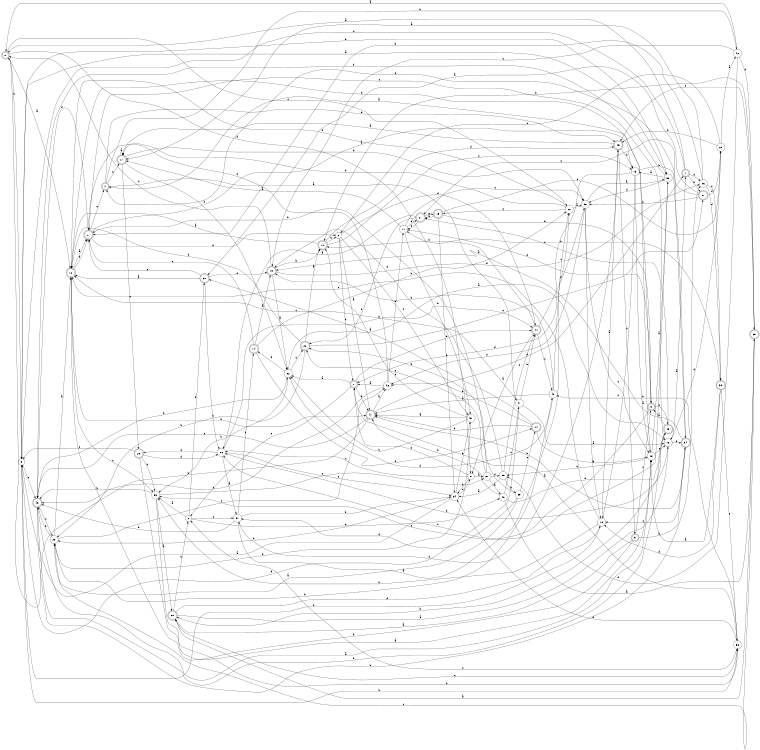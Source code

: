 digraph n47_10 {
__start0 [label="" shape="none"];

rankdir=LR;
size="8,5";

s0 [style="rounded,filled", color="black", fillcolor="white" shape="doublecircle", label="0"];
s1 [style="rounded,filled", color="black", fillcolor="white" shape="doublecircle", label="1"];
s2 [style="filled", color="black", fillcolor="white" shape="circle", label="2"];
s3 [style="filled", color="black", fillcolor="white" shape="circle", label="3"];
s4 [style="rounded,filled", color="black", fillcolor="white" shape="doublecircle", label="4"];
s5 [style="rounded,filled", color="black", fillcolor="white" shape="doublecircle", label="5"];
s6 [style="filled", color="black", fillcolor="white" shape="circle", label="6"];
s7 [style="rounded,filled", color="black", fillcolor="white" shape="doublecircle", label="7"];
s8 [style="filled", color="black", fillcolor="white" shape="circle", label="8"];
s9 [style="rounded,filled", color="black", fillcolor="white" shape="doublecircle", label="9"];
s10 [style="rounded,filled", color="black", fillcolor="white" shape="doublecircle", label="10"];
s11 [style="filled", color="black", fillcolor="white" shape="circle", label="11"];
s12 [style="rounded,filled", color="black", fillcolor="white" shape="doublecircle", label="12"];
s13 [style="filled", color="black", fillcolor="white" shape="circle", label="13"];
s14 [style="rounded,filled", color="black", fillcolor="white" shape="doublecircle", label="14"];
s15 [style="rounded,filled", color="black", fillcolor="white" shape="doublecircle", label="15"];
s16 [style="filled", color="black", fillcolor="white" shape="circle", label="16"];
s17 [style="rounded,filled", color="black", fillcolor="white" shape="doublecircle", label="17"];
s18 [style="filled", color="black", fillcolor="white" shape="circle", label="18"];
s19 [style="rounded,filled", color="black", fillcolor="white" shape="doublecircle", label="19"];
s20 [style="rounded,filled", color="black", fillcolor="white" shape="doublecircle", label="20"];
s21 [style="rounded,filled", color="black", fillcolor="white" shape="doublecircle", label="21"];
s22 [style="rounded,filled", color="black", fillcolor="white" shape="doublecircle", label="22"];
s23 [style="filled", color="black", fillcolor="white" shape="circle", label="23"];
s24 [style="rounded,filled", color="black", fillcolor="white" shape="doublecircle", label="24"];
s25 [style="filled", color="black", fillcolor="white" shape="circle", label="25"];
s26 [style="filled", color="black", fillcolor="white" shape="circle", label="26"];
s27 [style="rounded,filled", color="black", fillcolor="white" shape="doublecircle", label="27"];
s28 [style="rounded,filled", color="black", fillcolor="white" shape="doublecircle", label="28"];
s29 [style="filled", color="black", fillcolor="white" shape="circle", label="29"];
s30 [style="rounded,filled", color="black", fillcolor="white" shape="doublecircle", label="30"];
s31 [style="rounded,filled", color="black", fillcolor="white" shape="doublecircle", label="31"];
s32 [style="filled", color="black", fillcolor="white" shape="circle", label="32"];
s33 [style="filled", color="black", fillcolor="white" shape="circle", label="33"];
s34 [style="filled", color="black", fillcolor="white" shape="circle", label="34"];
s35 [style="rounded,filled", color="black", fillcolor="white" shape="doublecircle", label="35"];
s36 [style="filled", color="black", fillcolor="white" shape="circle", label="36"];
s37 [style="filled", color="black", fillcolor="white" shape="circle", label="37"];
s38 [style="rounded,filled", color="black", fillcolor="white" shape="doublecircle", label="38"];
s39 [style="filled", color="black", fillcolor="white" shape="circle", label="39"];
s40 [style="filled", color="black", fillcolor="white" shape="circle", label="40"];
s41 [style="filled", color="black", fillcolor="white" shape="circle", label="41"];
s42 [style="filled", color="black", fillcolor="white" shape="circle", label="42"];
s43 [style="rounded,filled", color="black", fillcolor="white" shape="doublecircle", label="43"];
s44 [style="rounded,filled", color="black", fillcolor="white" shape="doublecircle", label="44"];
s45 [style="rounded,filled", color="black", fillcolor="white" shape="doublecircle", label="45"];
s46 [style="filled", color="black", fillcolor="white" shape="circle", label="46"];
s47 [style="rounded,filled", color="black", fillcolor="white" shape="doublecircle", label="47"];
s48 [style="filled", color="black", fillcolor="white" shape="circle", label="48"];
s49 [style="rounded,filled", color="black", fillcolor="white" shape="doublecircle", label="49"];
s50 [style="filled", color="black", fillcolor="white" shape="circle", label="50"];
s51 [style="filled", color="black", fillcolor="white" shape="circle", label="51"];
s52 [style="filled", color="black", fillcolor="white" shape="circle", label="52"];
s53 [style="filled", color="black", fillcolor="white" shape="circle", label="53"];
s54 [style="rounded,filled", color="black", fillcolor="white" shape="doublecircle", label="54"];
s55 [style="filled", color="black", fillcolor="white" shape="circle", label="55"];
s56 [style="filled", color="black", fillcolor="white" shape="circle", label="56"];
s57 [style="filled", color="black", fillcolor="white" shape="circle", label="57"];
s0 -> s12 [label="a"];
s0 -> s3 [label="b"];
s0 -> s32 [label="c"];
s0 -> s8 [label="d"];
s1 -> s0 [label="a"];
s1 -> s31 [label="b"];
s1 -> s3 [label="c"];
s1 -> s36 [label="d"];
s2 -> s53 [label="a"];
s2 -> s30 [label="b"];
s2 -> s57 [label="c"];
s2 -> s48 [label="d"];
s3 -> s50 [label="a"];
s3 -> s56 [label="b"];
s3 -> s43 [label="c"];
s3 -> s50 [label="d"];
s4 -> s41 [label="a"];
s4 -> s42 [label="b"];
s4 -> s17 [label="c"];
s4 -> s45 [label="d"];
s5 -> s20 [label="a"];
s5 -> s54 [label="b"];
s5 -> s9 [label="c"];
s5 -> s12 [label="d"];
s6 -> s47 [label="a"];
s6 -> s7 [label="b"];
s6 -> s51 [label="c"];
s6 -> s44 [label="d"];
s7 -> s52 [label="a"];
s7 -> s47 [label="b"];
s7 -> s2 [label="c"];
s7 -> s44 [label="d"];
s8 -> s37 [label="a"];
s8 -> s7 [label="b"];
s8 -> s26 [label="c"];
s8 -> s34 [label="d"];
s9 -> s4 [label="a"];
s9 -> s49 [label="b"];
s9 -> s26 [label="c"];
s9 -> s11 [label="d"];
s10 -> s12 [label="a"];
s10 -> s6 [label="b"];
s10 -> s13 [label="c"];
s10 -> s45 [label="d"];
s11 -> s17 [label="a"];
s11 -> s51 [label="b"];
s11 -> s39 [label="c"];
s11 -> s21 [label="d"];
s12 -> s27 [label="a"];
s12 -> s47 [label="b"];
s12 -> s53 [label="c"];
s12 -> s27 [label="d"];
s13 -> s29 [label="a"];
s13 -> s54 [label="b"];
s13 -> s18 [label="c"];
s13 -> s7 [label="d"];
s14 -> s19 [label="a"];
s14 -> s32 [label="b"];
s14 -> s27 [label="c"];
s14 -> s24 [label="d"];
s15 -> s21 [label="a"];
s15 -> s9 [label="b"];
s15 -> s23 [label="c"];
s15 -> s34 [label="d"];
s16 -> s1 [label="a"];
s16 -> s54 [label="b"];
s16 -> s27 [label="c"];
s16 -> s26 [label="d"];
s17 -> s17 [label="a"];
s17 -> s52 [label="b"];
s17 -> s28 [label="c"];
s17 -> s39 [label="d"];
s18 -> s45 [label="a"];
s18 -> s53 [label="b"];
s18 -> s12 [label="c"];
s18 -> s3 [label="d"];
s19 -> s52 [label="a"];
s19 -> s10 [label="b"];
s19 -> s0 [label="c"];
s19 -> s36 [label="d"];
s20 -> s16 [label="a"];
s20 -> s2 [label="b"];
s20 -> s56 [label="c"];
s20 -> s18 [label="d"];
s21 -> s26 [label="a"];
s21 -> s22 [label="b"];
s21 -> s15 [label="c"];
s21 -> s11 [label="d"];
s22 -> s10 [label="a"];
s22 -> s25 [label="b"];
s22 -> s31 [label="c"];
s22 -> s12 [label="d"];
s23 -> s42 [label="a"];
s23 -> s45 [label="b"];
s23 -> s6 [label="c"];
s23 -> s16 [label="d"];
s24 -> s30 [label="a"];
s24 -> s47 [label="b"];
s24 -> s29 [label="c"];
s24 -> s46 [label="d"];
s25 -> s12 [label="a"];
s25 -> s40 [label="b"];
s25 -> s46 [label="c"];
s25 -> s43 [label="d"];
s26 -> s57 [label="a"];
s26 -> s44 [label="b"];
s26 -> s34 [label="c"];
s26 -> s28 [label="d"];
s27 -> s13 [label="a"];
s27 -> s6 [label="b"];
s27 -> s4 [label="c"];
s27 -> s43 [label="d"];
s28 -> s29 [label="a"];
s28 -> s53 [label="b"];
s28 -> s3 [label="c"];
s28 -> s26 [label="d"];
s29 -> s50 [label="a"];
s29 -> s55 [label="b"];
s29 -> s16 [label="c"];
s29 -> s12 [label="d"];
s30 -> s12 [label="a"];
s30 -> s26 [label="b"];
s30 -> s27 [label="c"];
s30 -> s19 [label="d"];
s31 -> s30 [label="a"];
s31 -> s39 [label="b"];
s31 -> s21 [label="c"];
s31 -> s23 [label="d"];
s32 -> s39 [label="a"];
s32 -> s12 [label="b"];
s32 -> s15 [label="c"];
s32 -> s17 [label="d"];
s33 -> s25 [label="a"];
s33 -> s22 [label="b"];
s33 -> s24 [label="c"];
s33 -> s57 [label="d"];
s34 -> s3 [label="a"];
s34 -> s51 [label="b"];
s34 -> s8 [label="c"];
s34 -> s25 [label="d"];
s35 -> s20 [label="a"];
s35 -> s10 [label="b"];
s35 -> s25 [label="c"];
s35 -> s45 [label="d"];
s36 -> s17 [label="a"];
s36 -> s27 [label="b"];
s36 -> s38 [label="c"];
s36 -> s38 [label="d"];
s37 -> s48 [label="a"];
s37 -> s27 [label="b"];
s37 -> s22 [label="c"];
s37 -> s55 [label="d"];
s38 -> s29 [label="a"];
s38 -> s11 [label="b"];
s38 -> s56 [label="c"];
s38 -> s18 [label="d"];
s39 -> s50 [label="a"];
s39 -> s18 [label="b"];
s39 -> s29 [label="c"];
s39 -> s46 [label="d"];
s40 -> s47 [label="a"];
s40 -> s19 [label="b"];
s40 -> s32 [label="c"];
s40 -> s52 [label="d"];
s41 -> s16 [label="a"];
s41 -> s44 [label="b"];
s41 -> s12 [label="c"];
s41 -> s3 [label="d"];
s42 -> s0 [label="a"];
s42 -> s35 [label="b"];
s42 -> s19 [label="c"];
s42 -> s55 [label="d"];
s43 -> s29 [label="a"];
s43 -> s36 [label="b"];
s43 -> s25 [label="c"];
s43 -> s52 [label="d"];
s44 -> s8 [label="a"];
s44 -> s10 [label="b"];
s44 -> s40 [label="c"];
s44 -> s39 [label="d"];
s45 -> s17 [label="a"];
s45 -> s13 [label="b"];
s45 -> s5 [label="c"];
s45 -> s57 [label="d"];
s46 -> s7 [label="a"];
s46 -> s11 [label="b"];
s46 -> s43 [label="c"];
s46 -> s27 [label="d"];
s47 -> s46 [label="a"];
s47 -> s0 [label="b"];
s47 -> s43 [label="c"];
s47 -> s1 [label="d"];
s48 -> s35 [label="a"];
s48 -> s47 [label="b"];
s48 -> s41 [label="c"];
s48 -> s49 [label="d"];
s49 -> s9 [label="a"];
s49 -> s20 [label="b"];
s49 -> s21 [label="c"];
s49 -> s43 [label="d"];
s50 -> s13 [label="a"];
s50 -> s43 [label="b"];
s50 -> s53 [label="c"];
s50 -> s39 [label="d"];
s51 -> s47 [label="a"];
s51 -> s52 [label="b"];
s51 -> s10 [label="c"];
s51 -> s25 [label="d"];
s52 -> s16 [label="a"];
s52 -> s53 [label="b"];
s52 -> s22 [label="c"];
s52 -> s14 [label="d"];
s53 -> s20 [label="a"];
s53 -> s43 [label="b"];
s53 -> s37 [label="c"];
s53 -> s56 [label="d"];
s54 -> s19 [label="a"];
s54 -> s47 [label="b"];
s54 -> s18 [label="c"];
s54 -> s4 [label="d"];
s55 -> s34 [label="a"];
s55 -> s33 [label="b"];
s55 -> s44 [label="c"];
s55 -> s19 [label="d"];
s56 -> s7 [label="a"];
s56 -> s40 [label="b"];
s56 -> s2 [label="c"];
s56 -> s34 [label="d"];
s57 -> s32 [label="a"];
s57 -> s34 [label="b"];
s57 -> s14 [label="c"];
s57 -> s43 [label="d"];

}